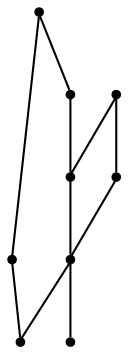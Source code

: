 graph {
  node [shape=point,comment="{\"directed\":false,\"doi\":\"10.1007/978-3-031-22203-0_12\",\"figure\":\"7 (9)\"}"]

  v0 [pos="1510.9771395123632,1283.690329300588"]
  v1 [pos="1510.9771395123635,1204.378612526893"]
  v2 [pos="1544.1918182300597,1204.715944948498"]
  v3 [pos="1510.9771395123632,1177.9414159940868"]
  v4 [pos="1510.9771395123635,1310.130673421494"]
  v5 [pos="1426.9232029031045,1204.378612526893"]
  v6 [pos="1426.9232029031045,1283.690329300588"]
  v7 [pos="1370.8892164045476,1177.9414159940868"]
  v8 [pos="1370.8892164045476,1310.130673421494"]

  v0 -- v1 [id="-1",pos="1510.9771395123632,1283.690329300588 1510.9771395123635,1204.378612526893 1510.9771395123635,1204.378612526893 1510.9771395123635,1204.378612526893"]
  v8 -- v4 [id="-2",pos="1370.8892164045476,1310.130673421494 1510.9771395123635,1310.130673421494 1510.9771395123635,1310.130673421494 1510.9771395123635,1310.130673421494"]
  v8 -- v7 [id="-3",pos="1370.8892164045476,1310.130673421494 1370.8892164045476,1177.9414159940868 1370.8892164045476,1177.9414159940868 1370.8892164045476,1177.9414159940868"]
  v7 -- v3 [id="-4",pos="1370.8892164045476,1177.9414159940868 1510.9771395123632,1177.9414159940868 1510.9771395123632,1177.9414159940868 1510.9771395123632,1177.9414159940868"]
  v6 -- v0 [id="-5",pos="1426.9232029031045,1283.690329300588 1510.9771395123632,1283.690329300588 1510.9771395123632,1283.690329300588 1510.9771395123632,1283.690329300588"]
  v6 -- v5 [id="-6",pos="1426.9232029031045,1283.690329300588 1426.9232029031045,1204.378612526893 1426.9232029031045,1204.378612526893 1426.9232029031045,1204.378612526893"]
  v5 -- v1 [id="-7",pos="1426.9232029031045,1204.378612526893 1510.9771395123635,1204.378612526893 1510.9771395123635,1204.378612526893 1510.9771395123635,1204.378612526893"]
  v1 -- v2 [id="-9",pos="1510.9771395123635,1204.378612526893 1544.1918182300597,1204.715944948498 1544.1918182300597,1204.715944948498 1544.1918182300597,1204.715944948498"]
  v1 -- v3 [id="-11",pos="1510.9771395123635,1204.378612526893 1510.9771395123632,1177.9414159940868 1510.9771395123632,1177.9414159940868 1510.9771395123632,1177.9414159940868"]
  v4 -- v0 [id="-12",pos="1510.9771395123635,1310.130673421494 1510.9771395123632,1283.690329300588 1510.9771395123632,1283.690329300588 1510.9771395123632,1283.690329300588"]
}